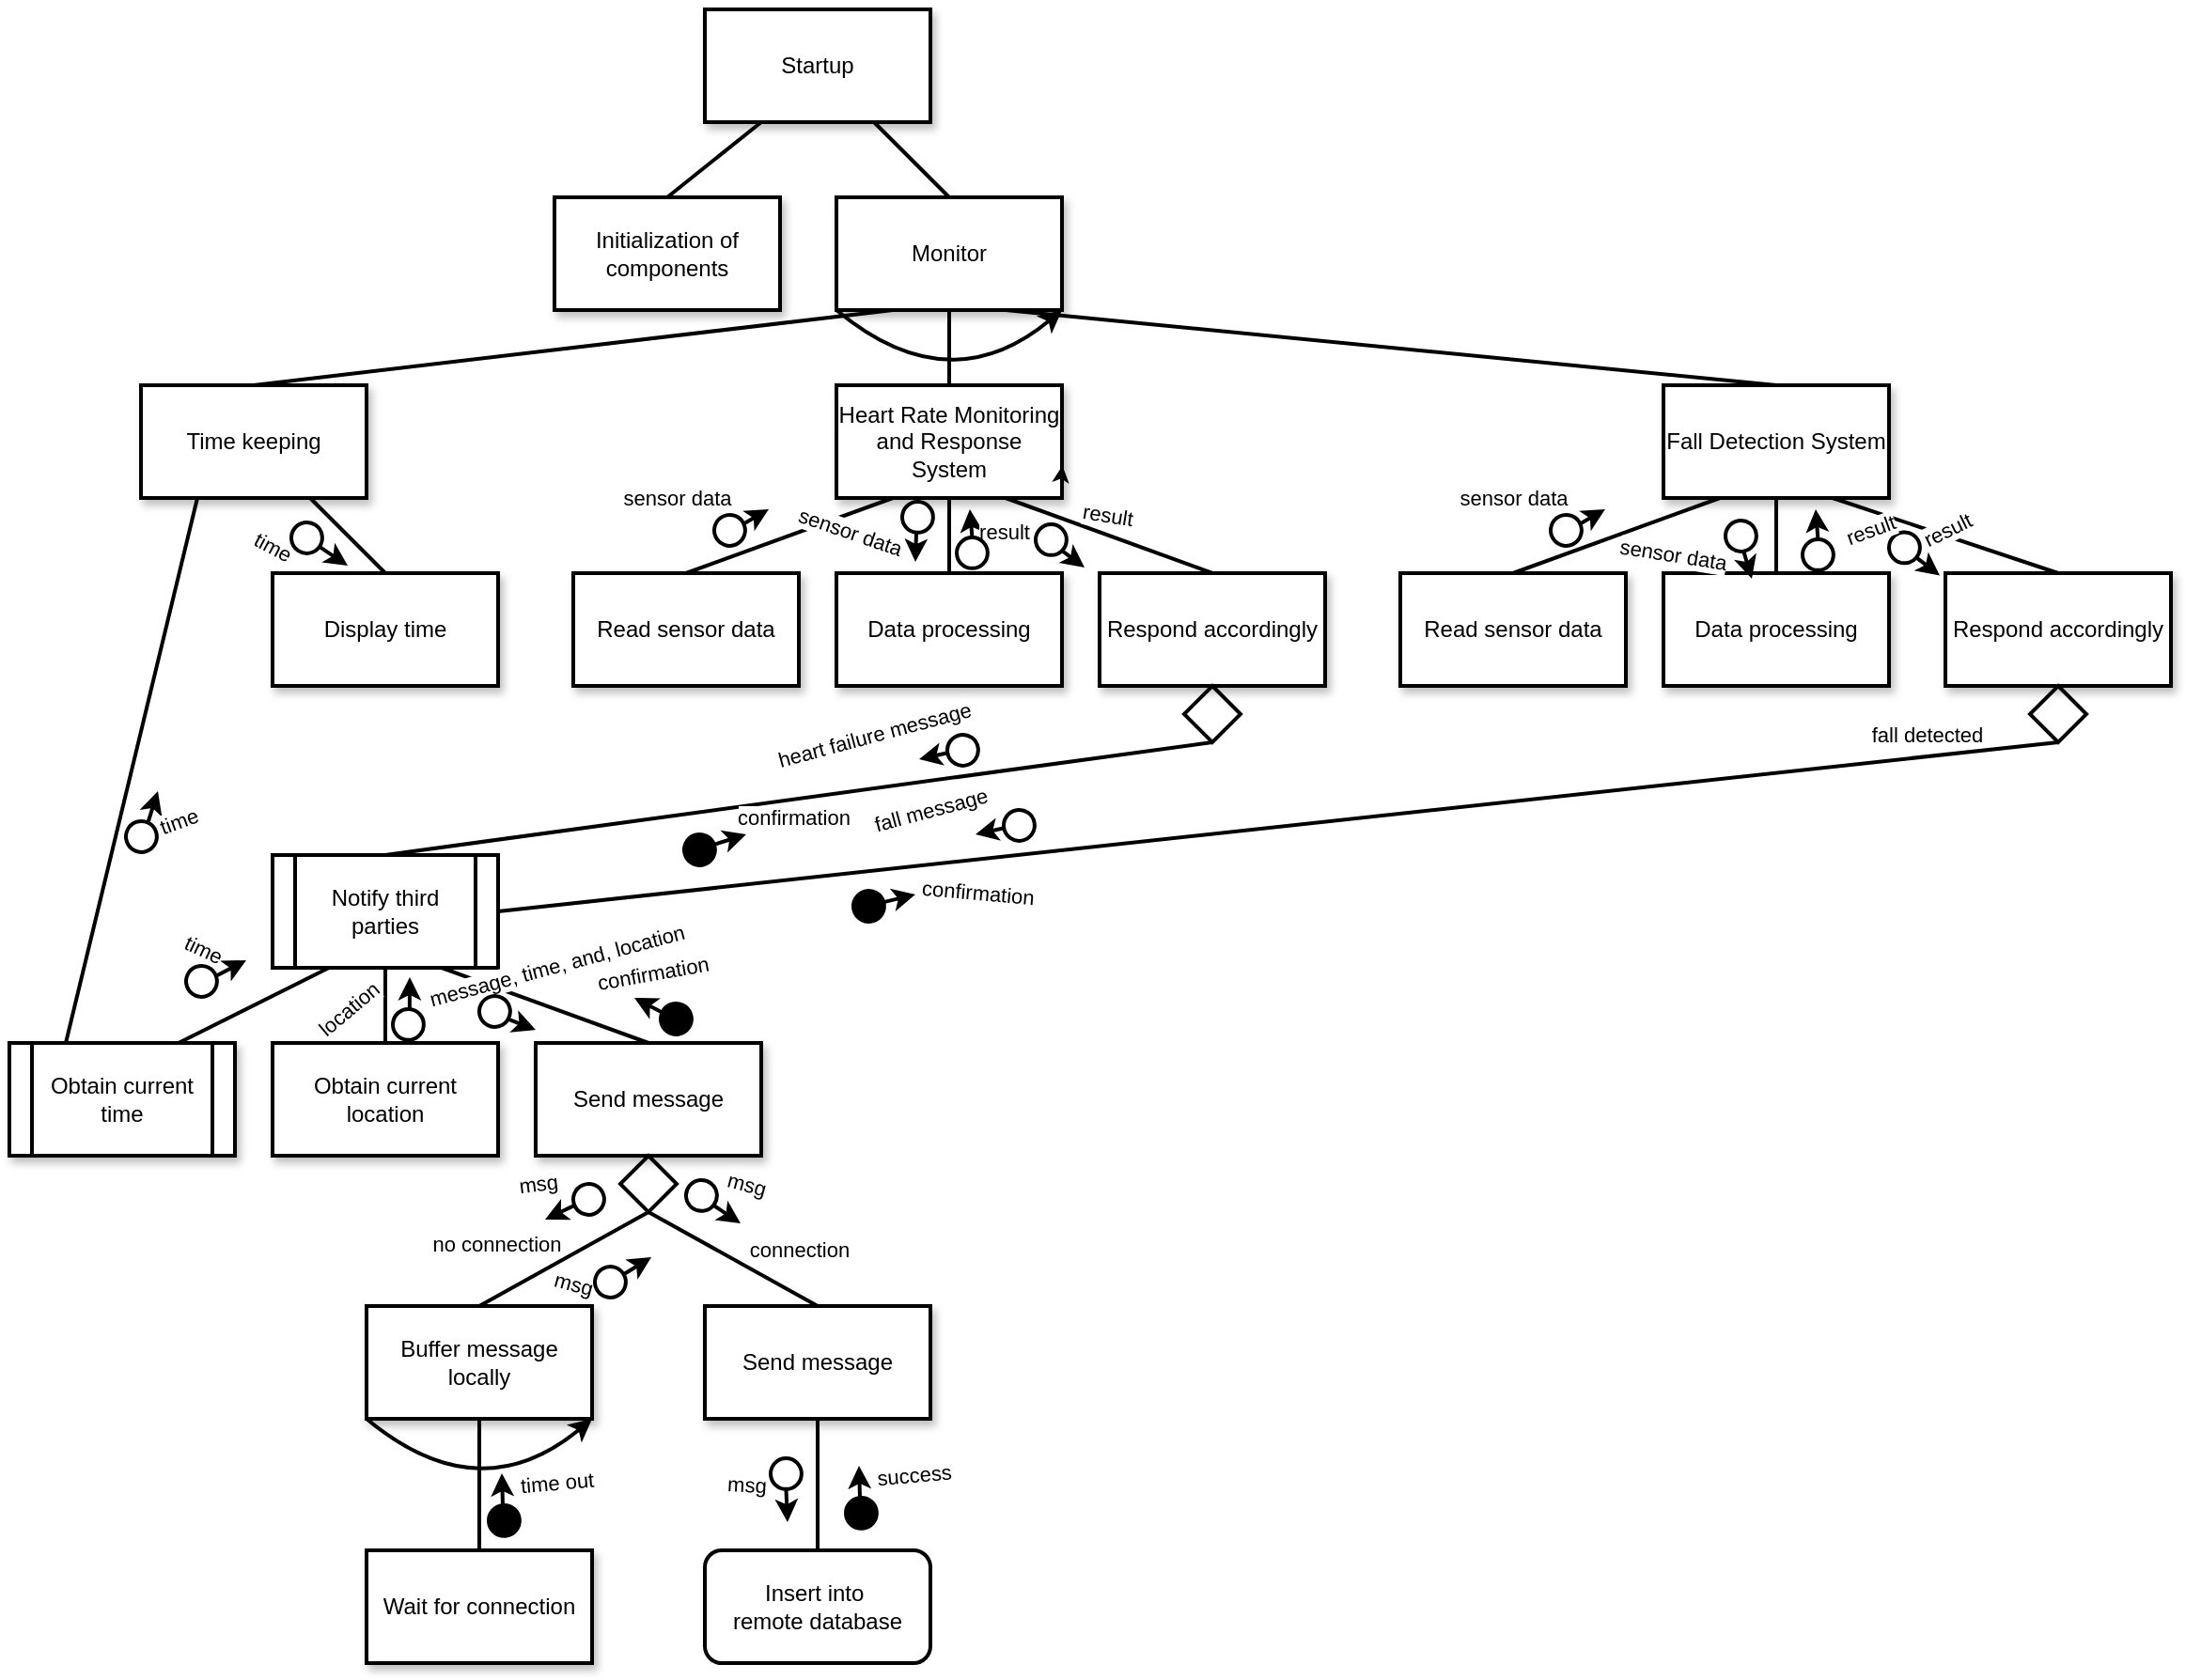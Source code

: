 <mxfile version="24.1.0" type="device">
  <diagram name="Pagina-1" id="s4e68ElSArr_SlDiJdIQ">
    <mxGraphModel dx="3434" dy="1371" grid="1" gridSize="10" guides="1" tooltips="1" connect="1" arrows="1" fold="1" page="1" pageScale="1" pageWidth="827" pageHeight="1169" math="0" shadow="0">
      <root>
        <mxCell id="0" />
        <mxCell id="1" parent="0" />
        <mxCell id="dii9JODIiGfJQmjkwApy-20" value="" style="endArrow=none;html=1;rounded=0;exitX=0.5;exitY=0;exitDx=0;exitDy=0;entryX=0.75;entryY=1;entryDx=0;entryDy=0;fontFamily=Helvetica;strokeWidth=2;" parent="1" source="dii9JODIiGfJQmjkwApy-19" target="dii9JODIiGfJQmjkwApy-18" edge="1">
          <mxGeometry width="50" height="50" relative="1" as="geometry">
            <mxPoint x="-220" y="400" as="sourcePoint" />
            <mxPoint x="-110" y="360" as="targetPoint" />
          </mxGeometry>
        </mxCell>
        <mxCell id="dii9JODIiGfJQmjkwApy-22" value="" style="endArrow=none;html=1;rounded=0;exitX=0.25;exitY=1;exitDx=0;exitDy=0;entryX=0.25;entryY=0;entryDx=0;entryDy=0;fontFamily=Helvetica;strokeWidth=2;" parent="1" source="dii9JODIiGfJQmjkwApy-18" target="dii9JODIiGfJQmjkwApy-28" edge="1">
          <mxGeometry width="50" height="50" relative="1" as="geometry">
            <mxPoint x="300" y="530" as="sourcePoint" />
            <mxPoint x="-220" y="560" as="targetPoint" />
          </mxGeometry>
        </mxCell>
        <mxCell id="dii9JODIiGfJQmjkwApy-37" value="" style="endArrow=none;html=1;rounded=0;exitX=0.5;exitY=0;exitDx=0;exitDy=0;entryX=0.25;entryY=1;entryDx=0;entryDy=0;fontFamily=Helvetica;strokeWidth=2;" parent="1" source="dii9JODIiGfJQmjkwApy-18" target="dii9JODIiGfJQmjkwApy-30" edge="1">
          <mxGeometry width="50" height="50" relative="1" as="geometry">
            <mxPoint x="-155" y="250" as="sourcePoint" />
            <mxPoint x="-45" y="210" as="targetPoint" />
          </mxGeometry>
        </mxCell>
        <mxCell id="dii9JODIiGfJQmjkwApy-38" value="" style="endArrow=none;html=1;rounded=0;exitX=0.5;exitY=0;exitDx=0;exitDy=0;entryX=0.75;entryY=1;entryDx=0;entryDy=0;fontFamily=Helvetica;strokeWidth=2;" parent="1" source="dii9JODIiGfJQmjkwApy-2" target="dii9JODIiGfJQmjkwApy-30" edge="1">
          <mxGeometry width="50" height="50" relative="1" as="geometry">
            <mxPoint x="-160" y="270" as="sourcePoint" />
            <mxPoint x="180" y="230" as="targetPoint" />
          </mxGeometry>
        </mxCell>
        <mxCell id="dii9JODIiGfJQmjkwApy-21" value="" style="endArrow=none;html=1;rounded=0;exitX=0.25;exitY=1;exitDx=0;exitDy=0;entryX=0.75;entryY=0;entryDx=0;entryDy=0;fontFamily=Helvetica;strokeWidth=2;" parent="1" source="R-eguTDWfb-y9plC8Ytd-8" target="dii9JODIiGfJQmjkwApy-28" edge="1">
          <mxGeometry width="50" height="50" relative="1" as="geometry">
            <mxPoint x="-130" y="570" as="sourcePoint" />
            <mxPoint x="-160" y="590" as="targetPoint" />
          </mxGeometry>
        </mxCell>
        <mxCell id="R-eguTDWfb-y9plC8Ytd-2" value="" style="endArrow=none;html=1;rounded=0;exitX=0.75;exitY=1;exitDx=0;exitDy=0;entryX=0.5;entryY=0;entryDx=0;entryDy=0;fontFamily=Helvetica;strokeWidth=2;" parent="1" source="R-eguTDWfb-y9plC8Ytd-8" target="dii9JODIiGfJQmjkwApy-29" edge="1">
          <mxGeometry width="50" height="50" relative="1" as="geometry">
            <mxPoint x="-70" y="570" as="sourcePoint" />
            <mxPoint x="-90" y="610" as="targetPoint" />
          </mxGeometry>
        </mxCell>
        <mxCell id="dii9JODIiGfJQmjkwApy-7" value="" style="endArrow=none;html=1;rounded=0;exitX=0.5;exitY=0;exitDx=0;exitDy=0;entryX=0.25;entryY=1;entryDx=0;entryDy=0;fontFamily=Helvetica;strokeWidth=2;" parent="1" source="dii9JODIiGfJQmjkwApy-4" target="dii9JODIiGfJQmjkwApy-2" edge="1">
          <mxGeometry width="50" height="50" relative="1" as="geometry">
            <mxPoint x="770" y="420" as="sourcePoint" />
            <mxPoint x="820" y="370" as="targetPoint" />
          </mxGeometry>
        </mxCell>
        <mxCell id="dii9JODIiGfJQmjkwApy-14" value="" style="endArrow=none;html=1;rounded=0;exitX=0.5;exitY=0;exitDx=0;exitDy=0;entryX=0.25;entryY=1;entryDx=0;entryDy=0;fontFamily=Helvetica;strokeWidth=2;" parent="1" source="dii9JODIiGfJQmjkwApy-13" target="dii9JODIiGfJQmjkwApy-3" edge="1">
          <mxGeometry width="50" height="50" relative="1" as="geometry">
            <mxPoint x="290" y="370" as="sourcePoint" />
            <mxPoint x="290" y="330" as="targetPoint" />
          </mxGeometry>
        </mxCell>
        <mxCell id="dii9JODIiGfJQmjkwApy-2" value="Fall Detection System" style="rounded=0;whiteSpace=wrap;html=1;shadow=1;glass=0;fontFamily=Helvetica;strokeWidth=2;" parent="1" vertex="1">
          <mxGeometry x="580" y="260" width="120" height="60" as="geometry" />
        </mxCell>
        <mxCell id="dii9JODIiGfJQmjkwApy-3" value="Heart Rate Monitoring and Response System" style="rounded=0;whiteSpace=wrap;html=1;shadow=1;glass=0;fontFamily=Helvetica;strokeWidth=2;" parent="1" vertex="1">
          <mxGeometry x="140" y="260" width="120" height="60" as="geometry" />
        </mxCell>
        <mxCell id="dii9JODIiGfJQmjkwApy-4" value="Read sensor data" style="rounded=0;whiteSpace=wrap;html=1;shadow=1;glass=0;fontFamily=Helvetica;strokeWidth=2;" parent="1" vertex="1">
          <mxGeometry x="440" y="360" width="120" height="60" as="geometry" />
        </mxCell>
        <mxCell id="dii9JODIiGfJQmjkwApy-8" value="Data processing" style="rounded=0;whiteSpace=wrap;html=1;shadow=1;glass=0;fontFamily=Helvetica;strokeWidth=2;" parent="1" vertex="1">
          <mxGeometry x="580" y="360" width="120" height="60" as="geometry" />
        </mxCell>
        <mxCell id="dii9JODIiGfJQmjkwApy-10" value="" style="endArrow=none;html=1;rounded=0;exitX=0.5;exitY=0;exitDx=0;exitDy=0;entryX=0.5;entryY=1;entryDx=0;entryDy=0;fontFamily=Helvetica;strokeWidth=2;" parent="1" source="dii9JODIiGfJQmjkwApy-8" target="dii9JODIiGfJQmjkwApy-2" edge="1">
          <mxGeometry width="50" height="50" relative="1" as="geometry">
            <mxPoint x="570" y="370" as="sourcePoint" />
            <mxPoint x="620" y="330" as="targetPoint" />
          </mxGeometry>
        </mxCell>
        <mxCell id="dii9JODIiGfJQmjkwApy-13" value="Read sensor data" style="rounded=0;whiteSpace=wrap;html=1;shadow=1;glass=0;fontFamily=Helvetica;strokeWidth=2;fillColor=default;strokeColor=default;gradientColor=none;" parent="1" vertex="1">
          <mxGeometry y="360" width="120" height="60" as="geometry" />
        </mxCell>
        <mxCell id="dii9JODIiGfJQmjkwApy-15" value="Data processing" style="rounded=0;whiteSpace=wrap;html=1;shadow=1;glass=0;fontFamily=Helvetica;strokeWidth=2;" parent="1" vertex="1">
          <mxGeometry x="140" y="360" width="120" height="60" as="geometry" />
        </mxCell>
        <mxCell id="dii9JODIiGfJQmjkwApy-16" value="" style="endArrow=none;html=1;rounded=0;exitX=0.5;exitY=0;exitDx=0;exitDy=0;entryX=0.5;entryY=1;entryDx=0;entryDy=0;fontFamily=Helvetica;strokeWidth=2;" parent="1" source="dii9JODIiGfJQmjkwApy-15" target="dii9JODIiGfJQmjkwApy-3" edge="1">
          <mxGeometry width="50" height="50" relative="1" as="geometry">
            <mxPoint x="70" y="370" as="sourcePoint" />
            <mxPoint x="180" y="330" as="targetPoint" />
          </mxGeometry>
        </mxCell>
        <mxCell id="dii9JODIiGfJQmjkwApy-18" value="Time keeping" style="rounded=0;whiteSpace=wrap;html=1;shadow=1;glass=0;fontFamily=Helvetica;strokeWidth=2;" parent="1" vertex="1">
          <mxGeometry x="-230" y="260" width="120" height="60" as="geometry" />
        </mxCell>
        <mxCell id="dii9JODIiGfJQmjkwApy-19" value="&lt;div align=&quot;center&quot;&gt;Display time&lt;b&gt;&lt;br&gt;&lt;/b&gt;&lt;/div&gt;" style="rounded=0;whiteSpace=wrap;html=1;shadow=1;glass=0;fontFamily=Helvetica;strokeWidth=2;" parent="1" vertex="1">
          <mxGeometry x="-160" y="360" width="120" height="60" as="geometry" />
        </mxCell>
        <mxCell id="dii9JODIiGfJQmjkwApy-25" value="Obtain current location" style="rounded=0;whiteSpace=wrap;html=1;shadow=1;glass=0;fontFamily=Helvetica;strokeWidth=2;" parent="1" vertex="1">
          <mxGeometry x="-160" y="610" width="120" height="60" as="geometry" />
        </mxCell>
        <mxCell id="dii9JODIiGfJQmjkwApy-27" value="" style="endArrow=none;html=1;rounded=0;exitX=0.5;exitY=1;exitDx=0;exitDy=0;entryX=0.5;entryY=0;entryDx=0;entryDy=0;fontFamily=Helvetica;strokeWidth=2;" parent="1" source="R-eguTDWfb-y9plC8Ytd-8" target="dii9JODIiGfJQmjkwApy-25" edge="1">
          <mxGeometry width="50" height="50" relative="1" as="geometry">
            <mxPoint x="-100" y="570" as="sourcePoint" />
            <mxPoint x="-250" y="595" as="targetPoint" />
          </mxGeometry>
        </mxCell>
        <mxCell id="dii9JODIiGfJQmjkwApy-28" value="Obtain current time" style="shape=process;whiteSpace=wrap;html=1;backgroundOutline=1;shadow=1;strokeWidth=2;" parent="1" vertex="1">
          <mxGeometry x="-300" y="610" width="120" height="60" as="geometry" />
        </mxCell>
        <mxCell id="dii9JODIiGfJQmjkwApy-30" value="Monitor" style="rounded=0;whiteSpace=wrap;html=1;shadow=1;glass=0;fontFamily=Helvetica;strokeWidth=2;" parent="1" vertex="1">
          <mxGeometry x="140" y="160" width="120" height="60" as="geometry" />
        </mxCell>
        <mxCell id="dii9JODIiGfJQmjkwApy-32" value="" style="endArrow=classic;html=1;rounded=0;exitX=0;exitY=1;exitDx=0;exitDy=0;entryX=1;entryY=1;entryDx=0;entryDy=0;curved=1;strokeWidth=2;" parent="1" source="dii9JODIiGfJQmjkwApy-30" target="dii9JODIiGfJQmjkwApy-30" edge="1">
          <mxGeometry width="50" height="50" relative="1" as="geometry">
            <mxPoint x="250" y="400" as="sourcePoint" />
            <mxPoint x="300" y="350" as="targetPoint" />
            <Array as="points">
              <mxPoint x="200" y="270" />
            </Array>
          </mxGeometry>
        </mxCell>
        <mxCell id="R-eguTDWfb-y9plC8Ytd-8" value="Notify third parties" style="shape=process;whiteSpace=wrap;html=1;backgroundOutline=1;strokeWidth=2;" parent="1" vertex="1">
          <mxGeometry x="-160" y="510" width="120" height="60" as="geometry" />
        </mxCell>
        <mxCell id="R-eguTDWfb-y9plC8Ytd-10" value="" style="endArrow=none;html=1;rounded=0;exitX=0.5;exitY=0;exitDx=0;exitDy=0;entryX=0.5;entryY=1;entryDx=0;entryDy=0;fontFamily=Helvetica;strokeWidth=2;" parent="1" source="dii9JODIiGfJQmjkwApy-3" target="dii9JODIiGfJQmjkwApy-30" edge="1">
          <mxGeometry width="50" height="50" relative="1" as="geometry">
            <mxPoint x="-160" y="270" as="sourcePoint" />
            <mxPoint x="180" y="230" as="targetPoint" />
          </mxGeometry>
        </mxCell>
        <mxCell id="R-eguTDWfb-y9plC8Ytd-11" value="Startup" style="rounded=0;whiteSpace=wrap;html=1;shadow=1;glass=0;fontFamily=Helvetica;strokeWidth=2;" parent="1" vertex="1">
          <mxGeometry x="70" y="60" width="120" height="60" as="geometry" />
        </mxCell>
        <mxCell id="R-eguTDWfb-y9plC8Ytd-13" value="" style="endArrow=none;html=1;rounded=0;exitX=0.5;exitY=0;exitDx=0;exitDy=0;entryX=0.75;entryY=1;entryDx=0;entryDy=0;fontFamily=Helvetica;strokeWidth=2;" parent="1" source="dii9JODIiGfJQmjkwApy-30" target="R-eguTDWfb-y9plC8Ytd-11" edge="1">
          <mxGeometry width="50" height="50" relative="1" as="geometry">
            <mxPoint x="500" y="170" as="sourcePoint" />
            <mxPoint x="210" y="130" as="targetPoint" />
          </mxGeometry>
        </mxCell>
        <mxCell id="R-eguTDWfb-y9plC8Ytd-16" value="Initialization of components" style="rounded=0;whiteSpace=wrap;html=1;shadow=1;glass=0;fontFamily=Helvetica;strokeWidth=2;" parent="1" vertex="1">
          <mxGeometry x="-10" y="160" width="120" height="60" as="geometry" />
        </mxCell>
        <mxCell id="R-eguTDWfb-y9plC8Ytd-17" value="" style="endArrow=none;html=1;rounded=0;exitX=0.5;exitY=0;exitDx=0;exitDy=0;entryX=0.25;entryY=1;entryDx=0;entryDy=0;fontFamily=Helvetica;strokeWidth=2;" parent="1" source="R-eguTDWfb-y9plC8Ytd-16" target="R-eguTDWfb-y9plC8Ytd-11" edge="1">
          <mxGeometry width="50" height="50" relative="1" as="geometry">
            <mxPoint x="210" y="170" as="sourcePoint" />
            <mxPoint x="210" y="130" as="targetPoint" />
          </mxGeometry>
        </mxCell>
        <mxCell id="R-eguTDWfb-y9plC8Ytd-22" value="Send message" style="rounded=0;whiteSpace=wrap;html=1;shadow=1;glass=0;fontFamily=Helvetica;strokeWidth=2;" parent="1" vertex="1">
          <mxGeometry x="70" y="750" width="120" height="60" as="geometry" />
        </mxCell>
        <mxCell id="R-eguTDWfb-y9plC8Ytd-25" value="" style="endArrow=none;html=1;rounded=0;exitX=0.5;exitY=1;exitDx=0;exitDy=0;fontFamily=Helvetica;strokeWidth=2;entryX=0.5;entryY=0;entryDx=0;entryDy=0;" parent="1" source="R-eguTDWfb-y9plC8Ytd-23" target="R-eguTDWfb-y9plC8Ytd-22" edge="1">
          <mxGeometry width="50" height="50" relative="1" as="geometry">
            <mxPoint x="40" y="690" as="sourcePoint" />
            <mxPoint x="90" y="720" as="targetPoint" />
          </mxGeometry>
        </mxCell>
        <mxCell id="R-eguTDWfb-y9plC8Ytd-37" value="connection" style="edgeLabel;html=1;align=center;verticalAlign=middle;resizable=0;points=[];" parent="R-eguTDWfb-y9plC8Ytd-25" vertex="1" connectable="0">
          <mxGeometry x="-0.288" y="2" relative="1" as="geometry">
            <mxPoint x="47" y="4" as="offset" />
          </mxGeometry>
        </mxCell>
        <mxCell id="R-eguTDWfb-y9plC8Ytd-26" value="Buffer message locally" style="rounded=0;whiteSpace=wrap;html=1;shadow=1;glass=0;fontFamily=Helvetica;strokeWidth=2;" parent="1" vertex="1">
          <mxGeometry x="-110" y="750" width="120" height="60" as="geometry" />
        </mxCell>
        <mxCell id="R-eguTDWfb-y9plC8Ytd-27" value="" style="endArrow=none;html=1;rounded=0;exitX=0.5;exitY=0;exitDx=0;exitDy=0;fontFamily=Helvetica;strokeWidth=2;entryX=0.5;entryY=1;entryDx=0;entryDy=0;" parent="1" source="R-eguTDWfb-y9plC8Ytd-26" target="R-eguTDWfb-y9plC8Ytd-23" edge="1">
          <mxGeometry width="50" height="50" relative="1" as="geometry">
            <mxPoint x="-20" y="680" as="sourcePoint" />
            <mxPoint x="20" y="720" as="targetPoint" />
          </mxGeometry>
        </mxCell>
        <mxCell id="R-eguTDWfb-y9plC8Ytd-36" value="no connection" style="edgeLabel;html=1;align=center;verticalAlign=middle;resizable=0;points=[];" parent="R-eguTDWfb-y9plC8Ytd-27" vertex="1" connectable="0">
          <mxGeometry x="-0.262" y="2" relative="1" as="geometry">
            <mxPoint x="-23" y="-13" as="offset" />
          </mxGeometry>
        </mxCell>
        <mxCell id="R-eguTDWfb-y9plC8Ytd-38" value="" style="endArrow=classic;html=1;rounded=0;exitX=0;exitY=1;exitDx=0;exitDy=0;entryX=1;entryY=1;entryDx=0;entryDy=0;curved=1;strokeWidth=2;" parent="1" edge="1">
          <mxGeometry width="50" height="50" relative="1" as="geometry">
            <mxPoint x="-110" y="810" as="sourcePoint" />
            <mxPoint x="10" y="810" as="targetPoint" />
            <Array as="points">
              <mxPoint x="-50" y="860" />
            </Array>
          </mxGeometry>
        </mxCell>
        <mxCell id="R-eguTDWfb-y9plC8Ytd-39" value="Wait for connection" style="rounded=0;whiteSpace=wrap;html=1;shadow=1;glass=0;fontFamily=Helvetica;strokeWidth=2;" parent="1" vertex="1">
          <mxGeometry x="-110" y="880" width="120" height="60" as="geometry" />
        </mxCell>
        <mxCell id="R-eguTDWfb-y9plC8Ytd-40" value="" style="endArrow=none;html=1;rounded=0;exitX=0.5;exitY=1;exitDx=0;exitDy=0;fontFamily=Helvetica;strokeWidth=2;entryX=0.5;entryY=0;entryDx=0;entryDy=0;" parent="1" source="R-eguTDWfb-y9plC8Ytd-26" target="R-eguTDWfb-y9plC8Ytd-39" edge="1">
          <mxGeometry width="50" height="50" relative="1" as="geometry">
            <mxPoint x="80" y="870" as="sourcePoint" />
            <mxPoint x="170" y="830" as="targetPoint" />
          </mxGeometry>
        </mxCell>
        <mxCell id="R-eguTDWfb-y9plC8Ytd-46" value="" style="endArrow=none;html=1;rounded=0;exitX=0.5;exitY=0;exitDx=0;exitDy=0;entryX=0.75;entryY=1;entryDx=0;entryDy=0;fontFamily=Helvetica;strokeWidth=2;" parent="1" source="R-eguTDWfb-y9plC8Ytd-18" target="dii9JODIiGfJQmjkwApy-2" edge="1">
          <mxGeometry width="50" height="50" relative="1" as="geometry">
            <mxPoint x="510" y="370" as="sourcePoint" />
            <mxPoint x="620" y="330" as="targetPoint" />
          </mxGeometry>
        </mxCell>
        <mxCell id="R-eguTDWfb-y9plC8Ytd-49" value="" style="group" parent="1" vertex="1" connectable="0">
          <mxGeometry x="730" y="360" width="120" height="90" as="geometry" />
        </mxCell>
        <mxCell id="R-eguTDWfb-y9plC8Ytd-18" value="Respond accordingly" style="rounded=0;whiteSpace=wrap;html=1;shadow=1;glass=0;fontFamily=Helvetica;strokeWidth=2;" parent="R-eguTDWfb-y9plC8Ytd-49" vertex="1">
          <mxGeometry width="120" height="60" as="geometry" />
        </mxCell>
        <mxCell id="R-eguTDWfb-y9plC8Ytd-48" value="" style="rhombus;whiteSpace=wrap;html=1;strokeWidth=2;fillColor=none;" parent="R-eguTDWfb-y9plC8Ytd-49" vertex="1">
          <mxGeometry x="45" y="60" width="30" height="30" as="geometry" />
        </mxCell>
        <mxCell id="R-eguTDWfb-y9plC8Ytd-50" value="" style="endArrow=none;html=1;rounded=0;exitX=1;exitY=0.5;exitDx=0;exitDy=0;entryX=0.5;entryY=1;entryDx=0;entryDy=0;fontFamily=Helvetica;strokeWidth=2;" parent="1" source="R-eguTDWfb-y9plC8Ytd-8" target="R-eguTDWfb-y9plC8Ytd-48" edge="1">
          <mxGeometry width="50" height="50" relative="1" as="geometry">
            <mxPoint x="550" y="490" as="sourcePoint" />
            <mxPoint x="660" y="450" as="targetPoint" />
          </mxGeometry>
        </mxCell>
        <mxCell id="R-eguTDWfb-y9plC8Ytd-158" value="fall detected" style="edgeLabel;html=1;align=center;verticalAlign=middle;resizable=0;points=[];" parent="R-eguTDWfb-y9plC8Ytd-50" vertex="1" connectable="0">
          <mxGeometry x="0.652" relative="1" as="geometry">
            <mxPoint x="74" y="-20" as="offset" />
          </mxGeometry>
        </mxCell>
        <mxCell id="R-eguTDWfb-y9plC8Ytd-51" value="" style="endArrow=none;html=1;rounded=0;exitX=0.75;exitY=1;exitDx=0;exitDy=0;entryX=0.5;entryY=0;entryDx=0;entryDy=0;fontFamily=Helvetica;strokeWidth=2;" parent="1" source="dii9JODIiGfJQmjkwApy-3" target="R-eguTDWfb-y9plC8Ytd-21" edge="1">
          <mxGeometry width="50" height="50" relative="1" as="geometry">
            <mxPoint x="70" y="370" as="sourcePoint" />
            <mxPoint x="180" y="330" as="targetPoint" />
          </mxGeometry>
        </mxCell>
        <mxCell id="R-eguTDWfb-y9plC8Ytd-53" value="" style="group" parent="1" vertex="1" connectable="0">
          <mxGeometry x="280" y="360" width="120" height="90" as="geometry" />
        </mxCell>
        <mxCell id="R-eguTDWfb-y9plC8Ytd-21" value="Respond accordingly" style="rounded=0;whiteSpace=wrap;html=1;shadow=1;glass=0;fontFamily=Helvetica;strokeWidth=2;" parent="R-eguTDWfb-y9plC8Ytd-53" vertex="1">
          <mxGeometry width="120" height="60" as="geometry" />
        </mxCell>
        <mxCell id="R-eguTDWfb-y9plC8Ytd-52" value="" style="rhombus;whiteSpace=wrap;html=1;strokeWidth=2;fillColor=none;" parent="R-eguTDWfb-y9plC8Ytd-53" vertex="1">
          <mxGeometry x="45" y="60" width="30" height="30" as="geometry" />
        </mxCell>
        <mxCell id="R-eguTDWfb-y9plC8Ytd-54" value="" style="endArrow=none;html=1;rounded=0;exitX=0.5;exitY=0;exitDx=0;exitDy=0;entryX=0.5;entryY=1;entryDx=0;entryDy=0;fontFamily=Helvetica;strokeWidth=2;" parent="1" source="R-eguTDWfb-y9plC8Ytd-8" target="R-eguTDWfb-y9plC8Ytd-52" edge="1">
          <mxGeometry width="50" height="50" relative="1" as="geometry">
            <mxPoint x="-30" y="550" as="sourcePoint" />
            <mxPoint x="800" y="460" as="targetPoint" />
          </mxGeometry>
        </mxCell>
        <mxCell id="R-eguTDWfb-y9plC8Ytd-58" value="" style="group;rotation=-20;" parent="1" vertex="1" connectable="0">
          <mxGeometry x="-240" y="480" width="25" height="30" as="geometry" />
        </mxCell>
        <mxCell id="R-eguTDWfb-y9plC8Ytd-56" value="" style="endArrow=classic;html=1;rounded=0;strokeWidth=2;exitX=1;exitY=0;exitDx=0;exitDy=0;" parent="R-eguTDWfb-y9plC8Ytd-58" source="R-eguTDWfb-y9plC8Ytd-57" edge="1">
          <mxGeometry width="50" height="50" relative="1" as="geometry">
            <mxPoint x="16" y="7" as="sourcePoint" />
            <mxPoint x="19" y="-4" as="targetPoint" />
          </mxGeometry>
        </mxCell>
        <mxCell id="R-eguTDWfb-y9plC8Ytd-63" value="time" style="edgeLabel;html=1;align=center;verticalAlign=middle;resizable=0;points=[];rotation=-20;" parent="R-eguTDWfb-y9plC8Ytd-56" vertex="1" connectable="0">
          <mxGeometry x="-0.136" y="1" relative="1" as="geometry">
            <mxPoint x="15" y="7" as="offset" />
          </mxGeometry>
        </mxCell>
        <mxCell id="R-eguTDWfb-y9plC8Ytd-57" value="" style="ellipse;whiteSpace=wrap;html=1;aspect=fixed;strokeWidth=2;rotation=-20;" parent="R-eguTDWfb-y9plC8Ytd-58" vertex="1">
          <mxGeometry x="2" y="12" width="16.43" height="16.43" as="geometry" />
        </mxCell>
        <mxCell id="R-eguTDWfb-y9plC8Ytd-66" value="" style="group;rotation=80;" parent="1" vertex="1" connectable="0">
          <mxGeometry x="-150" y="330" width="25" height="30" as="geometry" />
        </mxCell>
        <mxCell id="R-eguTDWfb-y9plC8Ytd-67" value="" style="endArrow=classic;html=1;rounded=0;strokeWidth=2;exitX=1;exitY=0;exitDx=0;exitDy=0;" parent="R-eguTDWfb-y9plC8Ytd-66" source="R-eguTDWfb-y9plC8Ytd-69" edge="1">
          <mxGeometry width="50" height="50" relative="1" as="geometry">
            <mxPoint x="20" y="20" as="sourcePoint" />
            <mxPoint x="30" y="26" as="targetPoint" />
          </mxGeometry>
        </mxCell>
        <mxCell id="R-eguTDWfb-y9plC8Ytd-68" value="time" style="edgeLabel;html=1;align=center;verticalAlign=middle;resizable=0;points=[];rotation=28;" parent="R-eguTDWfb-y9plC8Ytd-67" vertex="1" connectable="0">
          <mxGeometry x="-0.136" y="1" relative="1" as="geometry">
            <mxPoint x="-32" y="-4" as="offset" />
          </mxGeometry>
        </mxCell>
        <mxCell id="R-eguTDWfb-y9plC8Ytd-69" value="" style="ellipse;whiteSpace=wrap;html=1;aspect=fixed;strokeWidth=2;rotation=80;" parent="R-eguTDWfb-y9plC8Ytd-66" vertex="1">
          <mxGeometry y="3" width="16.43" height="16.43" as="geometry" />
        </mxCell>
        <mxCell id="R-eguTDWfb-y9plC8Ytd-73" value="" style="group;rotation=25;" parent="1" vertex="1" connectable="0">
          <mxGeometry x="-205" y="560" width="25" height="30" as="geometry" />
        </mxCell>
        <mxCell id="R-eguTDWfb-y9plC8Ytd-74" value="" style="endArrow=classic;html=1;rounded=0;strokeWidth=2;exitX=1;exitY=0;exitDx=0;exitDy=0;" parent="R-eguTDWfb-y9plC8Ytd-73" source="R-eguTDWfb-y9plC8Ytd-76" edge="1">
          <mxGeometry width="50" height="50" relative="1" as="geometry">
            <mxPoint x="20" y="12" as="sourcePoint" />
            <mxPoint x="31" y="6" as="targetPoint" />
          </mxGeometry>
        </mxCell>
        <mxCell id="R-eguTDWfb-y9plC8Ytd-75" value="time" style="edgeLabel;html=1;align=center;verticalAlign=middle;resizable=0;points=[];rotation=25;" parent="R-eguTDWfb-y9plC8Ytd-74" vertex="1" connectable="0">
          <mxGeometry x="-0.136" y="1" relative="1" as="geometry">
            <mxPoint x="-14" y="-10" as="offset" />
          </mxGeometry>
        </mxCell>
        <mxCell id="R-eguTDWfb-y9plC8Ytd-76" value="" style="ellipse;whiteSpace=wrap;html=1;aspect=fixed;strokeWidth=2;rotation=25;" parent="R-eguTDWfb-y9plC8Ytd-73" vertex="1">
          <mxGeometry x="-1" y="9" width="16.43" height="16.43" as="geometry" />
        </mxCell>
        <mxCell id="R-eguTDWfb-y9plC8Ytd-80" value="" style="group;rotation=-40;" parent="1" vertex="1" connectable="0">
          <mxGeometry x="-100" y="580" width="25" height="30" as="geometry" />
        </mxCell>
        <mxCell id="R-eguTDWfb-y9plC8Ytd-81" value="" style="endArrow=classic;html=1;rounded=0;strokeWidth=2;exitX=1;exitY=0;exitDx=0;exitDy=0;" parent="R-eguTDWfb-y9plC8Ytd-80" source="R-eguTDWfb-y9plC8Ytd-83" edge="1">
          <mxGeometry width="50" height="50" relative="1" as="geometry">
            <mxPoint x="13" y="7" as="sourcePoint" />
            <mxPoint x="13" y="-5" as="targetPoint" />
          </mxGeometry>
        </mxCell>
        <mxCell id="R-eguTDWfb-y9plC8Ytd-82" value="location" style="edgeLabel;html=1;align=center;verticalAlign=middle;resizable=0;points=[];rotation=-40;" parent="R-eguTDWfb-y9plC8Ytd-81" vertex="1" connectable="0">
          <mxGeometry x="-0.136" y="1" relative="1" as="geometry">
            <mxPoint x="-32" y="7" as="offset" />
          </mxGeometry>
        </mxCell>
        <mxCell id="R-eguTDWfb-y9plC8Ytd-83" value="" style="ellipse;whiteSpace=wrap;html=1;aspect=fixed;strokeWidth=2;rotation=-40;" parent="R-eguTDWfb-y9plC8Ytd-80" vertex="1">
          <mxGeometry x="4" y="12" width="16.43" height="16.43" as="geometry" />
        </mxCell>
        <mxCell id="R-eguTDWfb-y9plC8Ytd-85" value="" style="group" parent="1" vertex="1" connectable="0">
          <mxGeometry x="-20" y="610" width="120" height="100" as="geometry" />
        </mxCell>
        <mxCell id="dii9JODIiGfJQmjkwApy-29" value="Send message" style="rounded=0;whiteSpace=wrap;html=1;shadow=1;glass=0;fontFamily=Helvetica;strokeWidth=2;" parent="R-eguTDWfb-y9plC8Ytd-85" vertex="1">
          <mxGeometry width="120" height="60" as="geometry" />
        </mxCell>
        <mxCell id="R-eguTDWfb-y9plC8Ytd-23" value="" style="rhombus;whiteSpace=wrap;html=1;strokeWidth=2;fillColor=none;" parent="R-eguTDWfb-y9plC8Ytd-85" vertex="1">
          <mxGeometry x="45" y="60" width="30" height="30" as="geometry" />
        </mxCell>
        <mxCell id="R-eguTDWfb-y9plC8Ytd-132" value="" style="group;rotation=-158;" parent="R-eguTDWfb-y9plC8Ytd-85" vertex="1" connectable="0">
          <mxGeometry x="10" y="70" width="25" height="30" as="geometry" />
        </mxCell>
        <mxCell id="R-eguTDWfb-y9plC8Ytd-133" value="" style="endArrow=classic;html=1;rounded=0;strokeWidth=2;exitX=1;exitY=0;exitDx=0;exitDy=0;" parent="R-eguTDWfb-y9plC8Ytd-132" source="R-eguTDWfb-y9plC8Ytd-135" edge="1">
          <mxGeometry width="50" height="50" relative="1" as="geometry">
            <mxPoint x="6" y="18" as="sourcePoint" />
            <mxPoint x="-5" y="24" as="targetPoint" />
          </mxGeometry>
        </mxCell>
        <mxCell id="R-eguTDWfb-y9plC8Ytd-134" value="msg" style="edgeLabel;html=1;align=center;verticalAlign=middle;resizable=0;points=[];rotation=-7;" parent="R-eguTDWfb-y9plC8Ytd-133" vertex="1" connectable="0">
          <mxGeometry x="-0.136" y="1" relative="1" as="geometry">
            <mxPoint x="-14" y="-16" as="offset" />
          </mxGeometry>
        </mxCell>
        <mxCell id="R-eguTDWfb-y9plC8Ytd-135" value="" style="ellipse;whiteSpace=wrap;html=1;aspect=fixed;strokeWidth=2;rotation=-158;" parent="R-eguTDWfb-y9plC8Ytd-132" vertex="1">
          <mxGeometry x="10" y="5" width="16.43" height="16.43" as="geometry" />
        </mxCell>
        <mxCell id="R-eguTDWfb-y9plC8Ytd-136" value="" style="group;rotation=84;" parent="R-eguTDWfb-y9plC8Ytd-85" vertex="1" connectable="0">
          <mxGeometry x="80" y="70" width="25" height="30" as="geometry" />
        </mxCell>
        <mxCell id="R-eguTDWfb-y9plC8Ytd-137" value="" style="endArrow=classic;html=1;rounded=0;strokeWidth=2;exitX=1;exitY=0;exitDx=0;exitDy=0;" parent="R-eguTDWfb-y9plC8Ytd-136" source="R-eguTDWfb-y9plC8Ytd-139" edge="1">
          <mxGeometry width="50" height="50" relative="1" as="geometry">
            <mxPoint x="19" y="20" as="sourcePoint" />
            <mxPoint x="29" y="26" as="targetPoint" />
          </mxGeometry>
        </mxCell>
        <mxCell id="R-eguTDWfb-y9plC8Ytd-138" value="msg" style="edgeLabel;html=1;align=center;verticalAlign=middle;resizable=0;points=[];rotation=15;" parent="R-eguTDWfb-y9plC8Ytd-137" vertex="1" connectable="0">
          <mxGeometry x="-0.136" y="1" relative="1" as="geometry">
            <mxPoint x="10" y="-15" as="offset" />
          </mxGeometry>
        </mxCell>
        <mxCell id="R-eguTDWfb-y9plC8Ytd-139" value="" style="ellipse;whiteSpace=wrap;html=1;aspect=fixed;strokeWidth=2;rotation=84;" parent="R-eguTDWfb-y9plC8Ytd-136" vertex="1">
          <mxGeometry y="3" width="16.43" height="16.43" as="geometry" />
        </mxCell>
        <mxCell id="R-eguTDWfb-y9plC8Ytd-86" value="" style="group;rotation=75;" parent="1" vertex="1" connectable="0">
          <mxGeometry x="-50" y="580" width="25" height="30" as="geometry" />
        </mxCell>
        <mxCell id="R-eguTDWfb-y9plC8Ytd-87" value="" style="endArrow=classic;html=1;rounded=0;strokeWidth=2;exitX=1;exitY=0;exitDx=0;exitDy=0;" parent="R-eguTDWfb-y9plC8Ytd-86" source="R-eguTDWfb-y9plC8Ytd-89" edge="1">
          <mxGeometry width="50" height="50" relative="1" as="geometry">
            <mxPoint x="20" y="19" as="sourcePoint" />
            <mxPoint x="30" y="23" as="targetPoint" />
          </mxGeometry>
        </mxCell>
        <mxCell id="R-eguTDWfb-y9plC8Ytd-88" value="message, time, and, location" style="edgeLabel;html=1;align=center;verticalAlign=middle;resizable=0;points=[];rotation=-15;labelBackgroundColor=default;" parent="R-eguTDWfb-y9plC8Ytd-87" vertex="1" connectable="0">
          <mxGeometry x="-0.136" y="1" relative="1" as="geometry">
            <mxPoint x="18" y="-30" as="offset" />
          </mxGeometry>
        </mxCell>
        <mxCell id="R-eguTDWfb-y9plC8Ytd-89" value="" style="ellipse;whiteSpace=wrap;html=1;aspect=fixed;strokeWidth=2;rotation=75;" parent="R-eguTDWfb-y9plC8Ytd-86" vertex="1">
          <mxGeometry y="5" width="16.43" height="16.43" as="geometry" />
        </mxCell>
        <mxCell id="R-eguTDWfb-y9plC8Ytd-90" value="" style="group;rotation=-100;" parent="1" vertex="1" connectable="0">
          <mxGeometry x="37.5" y="580" width="25" height="30" as="geometry" />
        </mxCell>
        <mxCell id="R-eguTDWfb-y9plC8Ytd-91" value="" style="endArrow=classic;html=1;rounded=0;strokeWidth=2;exitX=1;exitY=0;exitDx=0;exitDy=0;" parent="R-eguTDWfb-y9plC8Ytd-90" source="R-eguTDWfb-y9plC8Ytd-93" edge="1">
          <mxGeometry width="50" height="50" relative="1" as="geometry">
            <mxPoint x="6" y="10" as="sourcePoint" />
            <mxPoint x="-5" y="6" as="targetPoint" />
          </mxGeometry>
        </mxCell>
        <mxCell id="R-eguTDWfb-y9plC8Ytd-92" value="confirmation" style="edgeLabel;html=1;align=center;verticalAlign=middle;resizable=0;points=[];rotation=-10;" parent="R-eguTDWfb-y9plC8Ytd-91" vertex="1" connectable="0">
          <mxGeometry x="-0.136" y="1" relative="1" as="geometry">
            <mxPoint x="1" y="-19" as="offset" />
          </mxGeometry>
        </mxCell>
        <mxCell id="R-eguTDWfb-y9plC8Ytd-93" value="" style="ellipse;whiteSpace=wrap;html=1;aspect=fixed;strokeWidth=2;rotation=-110;fillColor=#000000;" parent="R-eguTDWfb-y9plC8Ytd-90" vertex="1">
          <mxGeometry x="9" y="9" width="16.43" height="16.43" as="geometry" />
        </mxCell>
        <mxCell id="R-eguTDWfb-y9plC8Ytd-94" value="" style="group;rotation=20;" parent="1" vertex="1" connectable="0">
          <mxGeometry x="75" y="320" width="25" height="30" as="geometry" />
        </mxCell>
        <mxCell id="R-eguTDWfb-y9plC8Ytd-95" value="" style="endArrow=classic;html=1;rounded=0;strokeWidth=2;exitX=1;exitY=0;exitDx=0;exitDy=0;" parent="R-eguTDWfb-y9plC8Ytd-94" source="R-eguTDWfb-y9plC8Ytd-97" edge="1">
          <mxGeometry width="50" height="50" relative="1" as="geometry">
            <mxPoint x="20" y="11" as="sourcePoint" />
            <mxPoint x="29" y="6" as="targetPoint" />
          </mxGeometry>
        </mxCell>
        <mxCell id="R-eguTDWfb-y9plC8Ytd-96" value="sensor data" style="edgeLabel;html=1;align=center;verticalAlign=middle;resizable=0;points=[];rotation=0;" parent="R-eguTDWfb-y9plC8Ytd-95" vertex="1" connectable="0">
          <mxGeometry x="-0.136" y="1" relative="1" as="geometry">
            <mxPoint x="-41" y="-10" as="offset" />
          </mxGeometry>
        </mxCell>
        <mxCell id="R-eguTDWfb-y9plC8Ytd-97" value="" style="ellipse;whiteSpace=wrap;html=1;aspect=fixed;strokeWidth=2;rotation=20;" parent="R-eguTDWfb-y9plC8Ytd-94" vertex="1">
          <mxGeometry y="9" width="16.43" height="16.43" as="geometry" />
        </mxCell>
        <mxCell id="R-eguTDWfb-y9plC8Ytd-98" value="" style="group;rotation=20;" parent="1" vertex="1" connectable="0">
          <mxGeometry x="520" y="320" width="25" height="30" as="geometry" />
        </mxCell>
        <mxCell id="R-eguTDWfb-y9plC8Ytd-99" value="" style="endArrow=classic;html=1;rounded=0;strokeWidth=2;exitX=1;exitY=0;exitDx=0;exitDy=0;" parent="R-eguTDWfb-y9plC8Ytd-98" source="R-eguTDWfb-y9plC8Ytd-101" edge="1">
          <mxGeometry width="50" height="50" relative="1" as="geometry">
            <mxPoint x="20" y="11" as="sourcePoint" />
            <mxPoint x="29" y="6" as="targetPoint" />
          </mxGeometry>
        </mxCell>
        <mxCell id="R-eguTDWfb-y9plC8Ytd-100" value="sensor data" style="edgeLabel;html=1;align=center;verticalAlign=middle;resizable=0;points=[];rotation=0;" parent="R-eguTDWfb-y9plC8Ytd-99" vertex="1" connectable="0">
          <mxGeometry x="-0.136" y="1" relative="1" as="geometry">
            <mxPoint x="-41" y="-10" as="offset" />
          </mxGeometry>
        </mxCell>
        <mxCell id="R-eguTDWfb-y9plC8Ytd-101" value="" style="ellipse;whiteSpace=wrap;html=1;aspect=fixed;strokeWidth=2;rotation=20;" parent="R-eguTDWfb-y9plC8Ytd-98" vertex="1">
          <mxGeometry y="9" width="16.43" height="16.43" as="geometry" />
        </mxCell>
        <mxCell id="R-eguTDWfb-y9plC8Ytd-104" value="" style="group;rotation=-145;" parent="1" vertex="1" connectable="0">
          <mxGeometry x="190" y="440" width="25" height="30" as="geometry" />
        </mxCell>
        <mxCell id="R-eguTDWfb-y9plC8Ytd-105" value="" style="endArrow=classic;html=1;rounded=0;strokeWidth=2;exitX=1;exitY=0;exitDx=0;exitDy=0;" parent="R-eguTDWfb-y9plC8Ytd-104" source="R-eguTDWfb-y9plC8Ytd-107" edge="1">
          <mxGeometry width="50" height="50" relative="1" as="geometry">
            <mxPoint x="4" y="17" as="sourcePoint" />
            <mxPoint x="-6" y="19" as="targetPoint" />
          </mxGeometry>
        </mxCell>
        <mxCell id="R-eguTDWfb-y9plC8Ytd-106" value="heart failure message" style="edgeLabel;html=1;align=center;verticalAlign=middle;resizable=0;points=[];rotation=-15;" parent="R-eguTDWfb-y9plC8Ytd-105" vertex="1" connectable="0">
          <mxGeometry x="-0.136" y="1" relative="1" as="geometry">
            <mxPoint x="-33" y="-12" as="offset" />
          </mxGeometry>
        </mxCell>
        <mxCell id="R-eguTDWfb-y9plC8Ytd-107" value="" style="ellipse;whiteSpace=wrap;html=1;aspect=fixed;strokeWidth=2;rotation=-145;" parent="R-eguTDWfb-y9plC8Ytd-104" vertex="1">
          <mxGeometry x="9" y="6" width="16.43" height="16.43" as="geometry" />
        </mxCell>
        <mxCell id="R-eguTDWfb-y9plC8Ytd-111" value="" style="group;rotation=-145;" parent="1" vertex="1" connectable="0">
          <mxGeometry x="220" y="480" width="25" height="30" as="geometry" />
        </mxCell>
        <mxCell id="R-eguTDWfb-y9plC8Ytd-112" value="" style="endArrow=classic;html=1;rounded=0;strokeWidth=2;exitX=1;exitY=0;exitDx=0;exitDy=0;" parent="R-eguTDWfb-y9plC8Ytd-111" source="R-eguTDWfb-y9plC8Ytd-114" edge="1">
          <mxGeometry width="50" height="50" relative="1" as="geometry">
            <mxPoint x="4" y="17" as="sourcePoint" />
            <mxPoint x="-6" y="19" as="targetPoint" />
          </mxGeometry>
        </mxCell>
        <mxCell id="R-eguTDWfb-y9plC8Ytd-113" value="fall message" style="edgeLabel;html=1;align=center;verticalAlign=middle;resizable=0;points=[];rotation=-15;" parent="R-eguTDWfb-y9plC8Ytd-112" vertex="1" connectable="0">
          <mxGeometry x="-0.136" y="1" relative="1" as="geometry">
            <mxPoint x="-33" y="-12" as="offset" />
          </mxGeometry>
        </mxCell>
        <mxCell id="R-eguTDWfb-y9plC8Ytd-114" value="" style="ellipse;whiteSpace=wrap;html=1;aspect=fixed;strokeWidth=2;rotation=-145;" parent="R-eguTDWfb-y9plC8Ytd-111" vertex="1">
          <mxGeometry x="9" y="6" width="16.43" height="16.43" as="geometry" />
        </mxCell>
        <mxCell id="R-eguTDWfb-y9plC8Ytd-117" value="" style="group;rotation=40;" parent="1" vertex="1" connectable="0">
          <mxGeometry x="150" y="520" width="25" height="30" as="geometry" />
        </mxCell>
        <mxCell id="R-eguTDWfb-y9plC8Ytd-118" value="" style="endArrow=classic;html=1;rounded=0;strokeWidth=2;exitX=1;exitY=0;exitDx=0;exitDy=0;" parent="R-eguTDWfb-y9plC8Ytd-117" source="R-eguTDWfb-y9plC8Ytd-120" edge="1">
          <mxGeometry width="50" height="50" relative="1" as="geometry">
            <mxPoint x="20" y="15" as="sourcePoint" />
            <mxPoint x="32" y="11" as="targetPoint" />
          </mxGeometry>
        </mxCell>
        <mxCell id="R-eguTDWfb-y9plC8Ytd-119" value="confirmation" style="edgeLabel;html=1;align=center;verticalAlign=middle;resizable=0;points=[];rotation=5;" parent="R-eguTDWfb-y9plC8Ytd-118" vertex="1" connectable="0">
          <mxGeometry x="-0.136" y="1" relative="1" as="geometry">
            <mxPoint x="43" y="-3" as="offset" />
          </mxGeometry>
        </mxCell>
        <mxCell id="R-eguTDWfb-y9plC8Ytd-120" value="" style="ellipse;whiteSpace=wrap;html=1;aspect=fixed;strokeWidth=2;rotation=30;fillColor=#000000;" parent="R-eguTDWfb-y9plC8Ytd-117" vertex="1">
          <mxGeometry x="-1" y="9" width="16.43" height="16.43" as="geometry" />
        </mxCell>
        <mxCell id="R-eguTDWfb-y9plC8Ytd-121" value="" style="group;rotation=35;" parent="1" vertex="1" connectable="0">
          <mxGeometry x="60" y="490" width="25" height="30" as="geometry" />
        </mxCell>
        <mxCell id="R-eguTDWfb-y9plC8Ytd-122" value="" style="endArrow=classic;html=1;rounded=0;strokeWidth=2;exitX=1;exitY=0;exitDx=0;exitDy=0;" parent="R-eguTDWfb-y9plC8Ytd-121" source="R-eguTDWfb-y9plC8Ytd-124" edge="1">
          <mxGeometry width="50" height="50" relative="1" as="geometry">
            <mxPoint x="20" y="14" as="sourcePoint" />
            <mxPoint x="32" y="9" as="targetPoint" />
          </mxGeometry>
        </mxCell>
        <mxCell id="R-eguTDWfb-y9plC8Ytd-123" value="confirmation" style="edgeLabel;html=1;align=center;verticalAlign=middle;resizable=0;points=[];rotation=0;" parent="R-eguTDWfb-y9plC8Ytd-122" vertex="1" connectable="0">
          <mxGeometry x="-0.136" y="1" relative="1" as="geometry">
            <mxPoint x="35" y="-11" as="offset" />
          </mxGeometry>
        </mxCell>
        <mxCell id="R-eguTDWfb-y9plC8Ytd-124" value="" style="ellipse;whiteSpace=wrap;html=1;aspect=fixed;strokeWidth=2;rotation=25;fillColor=#000000;" parent="R-eguTDWfb-y9plC8Ytd-121" vertex="1">
          <mxGeometry x="-1" y="9" width="16.43" height="16.43" as="geometry" />
        </mxCell>
        <mxCell id="R-eguTDWfb-y9plC8Ytd-125" value="" style="group;rotation=15;" parent="1" vertex="1" connectable="0">
          <mxGeometry x="12.5" y="720" width="25" height="30" as="geometry" />
        </mxCell>
        <mxCell id="R-eguTDWfb-y9plC8Ytd-126" value="" style="endArrow=classic;html=1;rounded=0;strokeWidth=2;exitX=1;exitY=0;exitDx=0;exitDy=0;" parent="R-eguTDWfb-y9plC8Ytd-125" source="R-eguTDWfb-y9plC8Ytd-128" edge="1">
          <mxGeometry width="50" height="50" relative="1" as="geometry">
            <mxPoint x="19" y="11" as="sourcePoint" />
            <mxPoint x="29" y="4" as="targetPoint" />
          </mxGeometry>
        </mxCell>
        <mxCell id="R-eguTDWfb-y9plC8Ytd-127" value="msg" style="edgeLabel;html=1;align=center;verticalAlign=middle;resizable=0;points=[];rotation=15;" parent="R-eguTDWfb-y9plC8Ytd-126" vertex="1" connectable="0">
          <mxGeometry x="-0.136" y="1" relative="1" as="geometry">
            <mxPoint x="-33" y="9" as="offset" />
          </mxGeometry>
        </mxCell>
        <mxCell id="R-eguTDWfb-y9plC8Ytd-128" value="" style="ellipse;whiteSpace=wrap;html=1;aspect=fixed;strokeWidth=2;rotation=15;" parent="R-eguTDWfb-y9plC8Ytd-125" vertex="1">
          <mxGeometry x="-1" y="9" width="16.43" height="16.43" as="geometry" />
        </mxCell>
        <mxCell id="R-eguTDWfb-y9plC8Ytd-141" value="" style="group;rotation=-40;" parent="1" vertex="1" connectable="0">
          <mxGeometry x="-50" y="844" width="25" height="30" as="geometry" />
        </mxCell>
        <mxCell id="R-eguTDWfb-y9plC8Ytd-142" value="" style="endArrow=classic;html=1;rounded=0;strokeWidth=2;exitX=1;exitY=0;exitDx=0;exitDy=0;" parent="R-eguTDWfb-y9plC8Ytd-141" source="R-eguTDWfb-y9plC8Ytd-144" edge="1">
          <mxGeometry width="50" height="50" relative="1" as="geometry">
            <mxPoint x="14" y="7" as="sourcePoint" />
            <mxPoint x="12" y="-5" as="targetPoint" />
          </mxGeometry>
        </mxCell>
        <mxCell id="R-eguTDWfb-y9plC8Ytd-143" value="time out" style="edgeLabel;html=1;align=center;verticalAlign=middle;resizable=0;points=[];rotation=-5;" parent="R-eguTDWfb-y9plC8Ytd-142" vertex="1" connectable="0">
          <mxGeometry x="-0.136" y="1" relative="1" as="geometry">
            <mxPoint x="29" y="-5" as="offset" />
          </mxGeometry>
        </mxCell>
        <mxCell id="R-eguTDWfb-y9plC8Ytd-144" value="" style="ellipse;whiteSpace=wrap;html=1;aspect=fixed;strokeWidth=2;rotation=-50;fillColor=#000000;" parent="R-eguTDWfb-y9plC8Ytd-141" vertex="1">
          <mxGeometry x="5" y="12" width="16.43" height="16.43" as="geometry" />
        </mxCell>
        <mxCell id="R-eguTDWfb-y9plC8Ytd-146" value="" style="group;rotation=125;" parent="1" vertex="1" connectable="0">
          <mxGeometry x="610" y="330" width="25" height="30" as="geometry" />
        </mxCell>
        <mxCell id="R-eguTDWfb-y9plC8Ytd-147" value="" style="endArrow=classic;html=1;rounded=0;strokeWidth=2;exitX=1;exitY=0;exitDx=0;exitDy=0;" parent="R-eguTDWfb-y9plC8Ytd-146" source="R-eguTDWfb-y9plC8Ytd-149" edge="1">
          <mxGeometry width="50" height="50" relative="1" as="geometry">
            <mxPoint x="14" y="23" as="sourcePoint" />
            <mxPoint x="17" y="33" as="targetPoint" />
          </mxGeometry>
        </mxCell>
        <mxCell id="R-eguTDWfb-y9plC8Ytd-148" value="sensor data" style="edgeLabel;html=1;align=center;verticalAlign=middle;resizable=0;points=[];rotation=9;" parent="R-eguTDWfb-y9plC8Ytd-147" vertex="1" connectable="0">
          <mxGeometry x="-0.136" y="1" relative="1" as="geometry">
            <mxPoint x="-41" y="-5" as="offset" />
          </mxGeometry>
        </mxCell>
        <mxCell id="R-eguTDWfb-y9plC8Ytd-149" value="" style="ellipse;whiteSpace=wrap;html=1;aspect=fixed;strokeWidth=2;rotation=125;" parent="R-eguTDWfb-y9plC8Ytd-146" vertex="1">
          <mxGeometry x="3" y="2" width="16.43" height="16.43" as="geometry" />
        </mxCell>
        <mxCell id="R-eguTDWfb-y9plC8Ytd-150" value="" style="group;rotation=90;" parent="1" vertex="1" connectable="0">
          <mxGeometry x="700" y="334.21" width="25" height="30" as="geometry" />
        </mxCell>
        <mxCell id="R-eguTDWfb-y9plC8Ytd-151" value="" style="endArrow=classic;html=1;rounded=0;strokeWidth=2;exitX=1;exitY=0;exitDx=0;exitDy=0;" parent="R-eguTDWfb-y9plC8Ytd-150" source="R-eguTDWfb-y9plC8Ytd-153" edge="1">
          <mxGeometry width="50" height="50" relative="1" as="geometry">
            <mxPoint x="18" y="21" as="sourcePoint" />
            <mxPoint x="27" y="27" as="targetPoint" />
          </mxGeometry>
        </mxCell>
        <mxCell id="R-eguTDWfb-y9plC8Ytd-152" value="result" style="edgeLabel;html=1;align=center;verticalAlign=middle;resizable=0;points=[];rotation=-26;" parent="R-eguTDWfb-y9plC8Ytd-151" vertex="1" connectable="0">
          <mxGeometry x="-0.136" y="1" relative="1" as="geometry">
            <mxPoint x="10" y="-18" as="offset" />
          </mxGeometry>
        </mxCell>
        <mxCell id="R-eguTDWfb-y9plC8Ytd-153" value="" style="ellipse;whiteSpace=wrap;html=1;aspect=fixed;strokeWidth=2;rotation=85;" parent="R-eguTDWfb-y9plC8Ytd-150" vertex="1">
          <mxGeometry y="4" width="16.43" height="16.43" as="geometry" />
        </mxCell>
        <mxCell id="R-eguTDWfb-y9plC8Ytd-154" value="" style="group;rotation=-45;" parent="1" vertex="1" connectable="0">
          <mxGeometry x="650" y="330" width="25" height="30" as="geometry" />
        </mxCell>
        <mxCell id="R-eguTDWfb-y9plC8Ytd-155" value="" style="endArrow=classic;html=1;rounded=0;strokeWidth=2;exitX=1;exitY=0;exitDx=0;exitDy=0;" parent="R-eguTDWfb-y9plC8Ytd-154" source="R-eguTDWfb-y9plC8Ytd-157" edge="1">
          <mxGeometry width="50" height="50" relative="1" as="geometry">
            <mxPoint x="12" y="7" as="sourcePoint" />
            <mxPoint x="11" y="-4" as="targetPoint" />
          </mxGeometry>
        </mxCell>
        <mxCell id="R-eguTDWfb-y9plC8Ytd-156" value="result" style="edgeLabel;html=1;align=center;verticalAlign=middle;resizable=0;points=[];rotation=-20;" parent="R-eguTDWfb-y9plC8Ytd-155" vertex="1" connectable="0">
          <mxGeometry x="-0.136" y="1" relative="1" as="geometry">
            <mxPoint x="29" y="2" as="offset" />
          </mxGeometry>
        </mxCell>
        <mxCell id="R-eguTDWfb-y9plC8Ytd-157" value="" style="ellipse;whiteSpace=wrap;html=1;aspect=fixed;strokeWidth=2;rotation=-45;" parent="R-eguTDWfb-y9plC8Ytd-154" vertex="1">
          <mxGeometry x="4" y="12" width="16.43" height="16.43" as="geometry" />
        </mxCell>
        <mxCell id="R-eguTDWfb-y9plC8Ytd-159" value="" style="group;rotation=-220;" parent="1" vertex="1" connectable="0">
          <mxGeometry x="170" y="320" width="25" height="30" as="geometry" />
        </mxCell>
        <mxCell id="R-eguTDWfb-y9plC8Ytd-160" value="" style="endArrow=classic;html=1;rounded=0;strokeWidth=2;exitX=1;exitY=0;exitDx=0;exitDy=0;" parent="R-eguTDWfb-y9plC8Ytd-159" source="R-eguTDWfb-y9plC8Ytd-162" edge="1">
          <mxGeometry width="50" height="50" relative="1" as="geometry">
            <mxPoint x="12" y="23" as="sourcePoint" />
            <mxPoint x="12" y="34" as="targetPoint" />
          </mxGeometry>
        </mxCell>
        <mxCell id="R-eguTDWfb-y9plC8Ytd-161" value="sensor data" style="edgeLabel;html=1;align=center;verticalAlign=middle;resizable=0;points=[];rotation=19;" parent="R-eguTDWfb-y9plC8Ytd-160" vertex="1" connectable="0">
          <mxGeometry x="-0.136" y="1" relative="1" as="geometry">
            <mxPoint x="-36" y="-7" as="offset" />
          </mxGeometry>
        </mxCell>
        <mxCell id="R-eguTDWfb-y9plC8Ytd-162" value="" style="ellipse;whiteSpace=wrap;html=1;aspect=fixed;strokeWidth=2;rotation=-220;" parent="R-eguTDWfb-y9plC8Ytd-159" vertex="1">
          <mxGeometry x="5" y="2" width="16.43" height="16.43" as="geometry" />
        </mxCell>
        <mxCell id="R-eguTDWfb-y9plC8Ytd-163" value="" style="group;rotation=-45;" parent="1" vertex="1" connectable="0">
          <mxGeometry x="200" y="330" width="25" height="30" as="geometry" />
        </mxCell>
        <mxCell id="R-eguTDWfb-y9plC8Ytd-164" value="" style="endArrow=classic;html=1;rounded=0;strokeWidth=2;exitX=1;exitY=0;exitDx=0;exitDy=0;" parent="R-eguTDWfb-y9plC8Ytd-163" source="R-eguTDWfb-y9plC8Ytd-166" edge="1">
          <mxGeometry width="50" height="50" relative="1" as="geometry">
            <mxPoint x="12" y="7" as="sourcePoint" />
            <mxPoint x="11" y="-4" as="targetPoint" />
          </mxGeometry>
        </mxCell>
        <mxCell id="R-eguTDWfb-y9plC8Ytd-165" value="result" style="edgeLabel;html=1;align=center;verticalAlign=middle;resizable=0;points=[];rotation=0;" parent="R-eguTDWfb-y9plC8Ytd-164" vertex="1" connectable="0">
          <mxGeometry x="-0.136" y="1" relative="1" as="geometry">
            <mxPoint x="18" y="3" as="offset" />
          </mxGeometry>
        </mxCell>
        <mxCell id="R-eguTDWfb-y9plC8Ytd-166" value="" style="ellipse;whiteSpace=wrap;html=1;aspect=fixed;strokeWidth=2;rotation=-45;" parent="R-eguTDWfb-y9plC8Ytd-163" vertex="1">
          <mxGeometry x="4" y="11" width="16.43" height="16.43" as="geometry" />
        </mxCell>
        <mxCell id="R-eguTDWfb-y9plC8Ytd-167" style="edgeStyle=orthogonalEdgeStyle;rounded=0;orthogonalLoop=1;jettySize=auto;html=1;exitX=1;exitY=0.75;exitDx=0;exitDy=0;entryX=1.002;entryY=0.713;entryDx=0;entryDy=0;entryPerimeter=0;" parent="1" source="dii9JODIiGfJQmjkwApy-3" target="dii9JODIiGfJQmjkwApy-3" edge="1">
          <mxGeometry relative="1" as="geometry" />
        </mxCell>
        <mxCell id="R-eguTDWfb-y9plC8Ytd-169" value="" style="group;rotation=90;" parent="1" vertex="1" connectable="0">
          <mxGeometry x="245" y="330" width="25" height="30" as="geometry" />
        </mxCell>
        <mxCell id="R-eguTDWfb-y9plC8Ytd-170" value="" style="endArrow=classic;html=1;rounded=0;strokeWidth=2;exitX=1;exitY=0;exitDx=0;exitDy=0;" parent="R-eguTDWfb-y9plC8Ytd-169" source="R-eguTDWfb-y9plC8Ytd-172" edge="1">
          <mxGeometry width="50" height="50" relative="1" as="geometry">
            <mxPoint x="18" y="20" as="sourcePoint" />
            <mxPoint x="27" y="27" as="targetPoint" />
          </mxGeometry>
        </mxCell>
        <mxCell id="R-eguTDWfb-y9plC8Ytd-171" value="result" style="edgeLabel;html=1;align=center;verticalAlign=middle;resizable=0;points=[];rotation=9;" parent="R-eguTDWfb-y9plC8Ytd-170" vertex="1" connectable="0">
          <mxGeometry x="-0.136" y="1" relative="1" as="geometry">
            <mxPoint x="18" y="-22" as="offset" />
          </mxGeometry>
        </mxCell>
        <mxCell id="R-eguTDWfb-y9plC8Ytd-172" value="" style="ellipse;whiteSpace=wrap;html=1;aspect=fixed;strokeWidth=2;rotation=90;" parent="R-eguTDWfb-y9plC8Ytd-169" vertex="1">
          <mxGeometry x="1" y="4" width="16.43" height="16.43" as="geometry" />
        </mxCell>
        <mxCell id="R-eguTDWfb-y9plC8Ytd-175" value="&lt;div&gt;Insert into&amp;nbsp;&lt;/div&gt;&lt;div&gt;remote database&lt;/div&gt;" style="rounded=1;whiteSpace=wrap;html=1;strokeWidth=2;" parent="1" vertex="1">
          <mxGeometry x="70" y="880" width="120" height="60" as="geometry" />
        </mxCell>
        <mxCell id="Ap64f3nQRzxkL3bS4Jrg-5" value="" style="endArrow=none;html=1;rounded=0;exitX=0.5;exitY=1;exitDx=0;exitDy=0;fontFamily=Helvetica;strokeWidth=2;entryX=0.5;entryY=0;entryDx=0;entryDy=0;" edge="1" parent="1" source="R-eguTDWfb-y9plC8Ytd-22" target="R-eguTDWfb-y9plC8Ytd-175">
          <mxGeometry width="50" height="50" relative="1" as="geometry">
            <mxPoint x="129.71" y="820" as="sourcePoint" />
            <mxPoint x="130" y="870" as="targetPoint" />
          </mxGeometry>
        </mxCell>
        <mxCell id="Ap64f3nQRzxkL3bS4Jrg-10" value="" style="group;rotation=135;" vertex="1" connectable="0" parent="1">
          <mxGeometry x="100" y="830" width="25" height="30" as="geometry" />
        </mxCell>
        <mxCell id="Ap64f3nQRzxkL3bS4Jrg-11" value="" style="endArrow=classic;html=1;rounded=0;strokeWidth=2;exitX=1;exitY=0;exitDx=0;exitDy=0;" edge="1" parent="Ap64f3nQRzxkL3bS4Jrg-10" source="Ap64f3nQRzxkL3bS4Jrg-13">
          <mxGeometry width="50" height="50" relative="1" as="geometry">
            <mxPoint x="13" y="23" as="sourcePoint" />
            <mxPoint x="14" y="35" as="targetPoint" />
          </mxGeometry>
        </mxCell>
        <mxCell id="Ap64f3nQRzxkL3bS4Jrg-12" value="msg" style="edgeLabel;html=1;align=center;verticalAlign=middle;resizable=0;points=[];rotation=3;" vertex="1" connectable="0" parent="Ap64f3nQRzxkL3bS4Jrg-11">
          <mxGeometry x="-0.136" y="1" relative="1" as="geometry">
            <mxPoint x="-23" y="-10" as="offset" />
          </mxGeometry>
        </mxCell>
        <mxCell id="Ap64f3nQRzxkL3bS4Jrg-13" value="" style="ellipse;whiteSpace=wrap;html=1;aspect=fixed;strokeWidth=2;rotation=135;" vertex="1" parent="Ap64f3nQRzxkL3bS4Jrg-10">
          <mxGeometry x="5" y="1" width="16.43" height="16.43" as="geometry" />
        </mxCell>
        <mxCell id="Ap64f3nQRzxkL3bS4Jrg-14" value="" style="group;rotation=-40;" vertex="1" connectable="0" parent="1">
          <mxGeometry x="140" y="840" width="25" height="30" as="geometry" />
        </mxCell>
        <mxCell id="Ap64f3nQRzxkL3bS4Jrg-15" value="" style="endArrow=classic;html=1;rounded=0;strokeWidth=2;exitX=1;exitY=0;exitDx=0;exitDy=0;" edge="1" parent="Ap64f3nQRzxkL3bS4Jrg-14" source="Ap64f3nQRzxkL3bS4Jrg-17">
          <mxGeometry width="50" height="50" relative="1" as="geometry">
            <mxPoint x="14" y="7" as="sourcePoint" />
            <mxPoint x="12" y="-5" as="targetPoint" />
          </mxGeometry>
        </mxCell>
        <mxCell id="Ap64f3nQRzxkL3bS4Jrg-16" value="success" style="edgeLabel;html=1;align=center;verticalAlign=middle;resizable=0;points=[];rotation=-5;" vertex="1" connectable="0" parent="Ap64f3nQRzxkL3bS4Jrg-15">
          <mxGeometry x="-0.136" y="1" relative="1" as="geometry">
            <mxPoint x="29" y="-5" as="offset" />
          </mxGeometry>
        </mxCell>
        <mxCell id="Ap64f3nQRzxkL3bS4Jrg-17" value="" style="ellipse;whiteSpace=wrap;html=1;aspect=fixed;strokeWidth=2;rotation=-50;fillColor=#000000;" vertex="1" parent="Ap64f3nQRzxkL3bS4Jrg-14">
          <mxGeometry x="5" y="12" width="16.43" height="16.43" as="geometry" />
        </mxCell>
      </root>
    </mxGraphModel>
  </diagram>
</mxfile>
